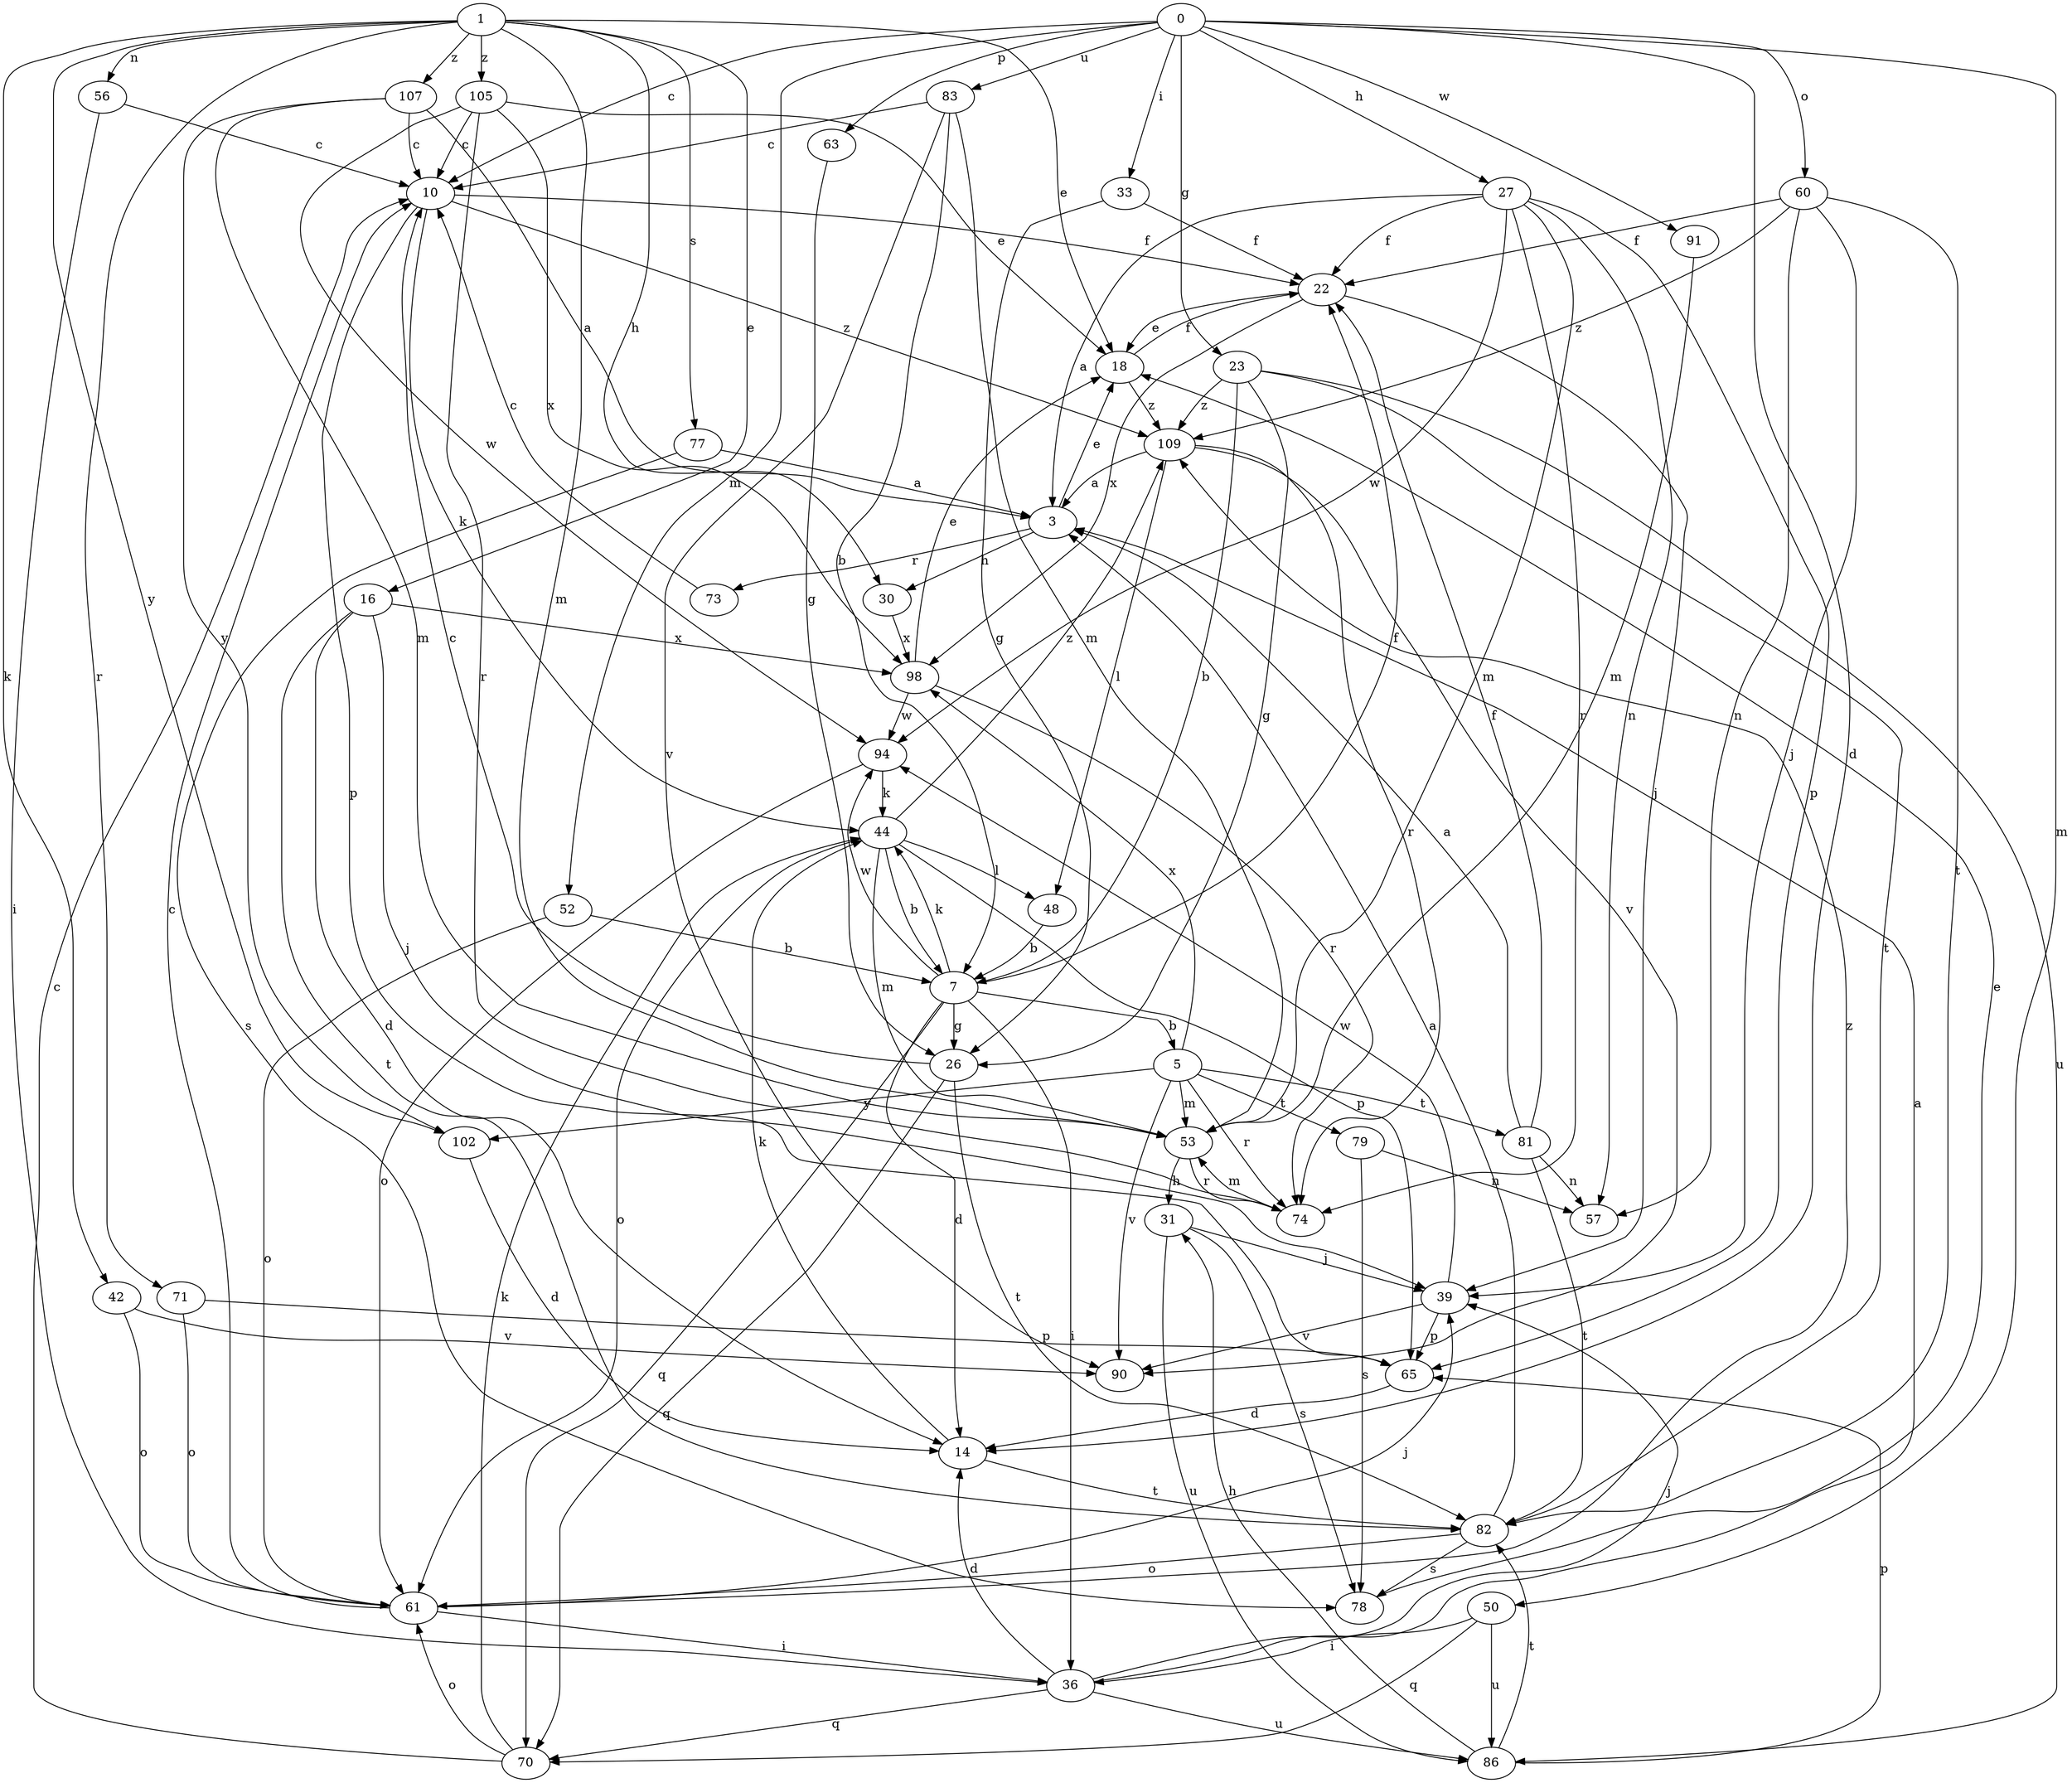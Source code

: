 strict digraph  {
0;
1;
3;
5;
7;
10;
14;
16;
18;
22;
23;
26;
27;
30;
31;
33;
36;
39;
42;
44;
48;
50;
52;
53;
56;
57;
60;
61;
63;
65;
70;
71;
73;
74;
77;
78;
79;
81;
82;
83;
86;
90;
91;
94;
98;
102;
105;
107;
109;
0 -> 10  [label=c];
0 -> 14  [label=d];
0 -> 23  [label=g];
0 -> 27  [label=h];
0 -> 33  [label=i];
0 -> 50  [label=m];
0 -> 52  [label=m];
0 -> 60  [label=o];
0 -> 63  [label=p];
0 -> 83  [label=u];
0 -> 91  [label=w];
1 -> 16  [label=e];
1 -> 18  [label=e];
1 -> 30  [label=h];
1 -> 42  [label=k];
1 -> 53  [label=m];
1 -> 56  [label=n];
1 -> 71  [label=r];
1 -> 77  [label=s];
1 -> 102  [label=y];
1 -> 105  [label=z];
1 -> 107  [label=z];
3 -> 18  [label=e];
3 -> 30  [label=h];
3 -> 73  [label=r];
5 -> 53  [label=m];
5 -> 74  [label=r];
5 -> 79  [label=t];
5 -> 81  [label=t];
5 -> 90  [label=v];
5 -> 98  [label=x];
5 -> 102  [label=y];
7 -> 5  [label=b];
7 -> 14  [label=d];
7 -> 22  [label=f];
7 -> 26  [label=g];
7 -> 36  [label=i];
7 -> 44  [label=k];
7 -> 70  [label=q];
7 -> 94  [label=w];
10 -> 22  [label=f];
10 -> 44  [label=k];
10 -> 65  [label=p];
10 -> 109  [label=z];
14 -> 44  [label=k];
14 -> 82  [label=t];
16 -> 14  [label=d];
16 -> 39  [label=j];
16 -> 82  [label=t];
16 -> 98  [label=x];
18 -> 22  [label=f];
18 -> 109  [label=z];
22 -> 18  [label=e];
22 -> 39  [label=j];
22 -> 98  [label=x];
23 -> 7  [label=b];
23 -> 26  [label=g];
23 -> 82  [label=t];
23 -> 86  [label=u];
23 -> 109  [label=z];
26 -> 10  [label=c];
26 -> 70  [label=q];
26 -> 82  [label=t];
27 -> 3  [label=a];
27 -> 22  [label=f];
27 -> 53  [label=m];
27 -> 57  [label=n];
27 -> 65  [label=p];
27 -> 74  [label=r];
27 -> 94  [label=w];
30 -> 98  [label=x];
31 -> 39  [label=j];
31 -> 78  [label=s];
31 -> 86  [label=u];
33 -> 22  [label=f];
33 -> 26  [label=g];
36 -> 3  [label=a];
36 -> 14  [label=d];
36 -> 39  [label=j];
36 -> 70  [label=q];
36 -> 86  [label=u];
39 -> 65  [label=p];
39 -> 90  [label=v];
39 -> 94  [label=w];
42 -> 61  [label=o];
42 -> 90  [label=v];
44 -> 7  [label=b];
44 -> 48  [label=l];
44 -> 53  [label=m];
44 -> 61  [label=o];
44 -> 65  [label=p];
44 -> 109  [label=z];
48 -> 7  [label=b];
50 -> 36  [label=i];
50 -> 70  [label=q];
50 -> 86  [label=u];
52 -> 7  [label=b];
52 -> 61  [label=o];
53 -> 31  [label=h];
53 -> 74  [label=r];
56 -> 10  [label=c];
56 -> 36  [label=i];
60 -> 22  [label=f];
60 -> 39  [label=j];
60 -> 57  [label=n];
60 -> 82  [label=t];
60 -> 109  [label=z];
61 -> 10  [label=c];
61 -> 36  [label=i];
61 -> 39  [label=j];
61 -> 109  [label=z];
63 -> 26  [label=g];
65 -> 14  [label=d];
70 -> 10  [label=c];
70 -> 44  [label=k];
70 -> 61  [label=o];
71 -> 61  [label=o];
71 -> 65  [label=p];
73 -> 10  [label=c];
74 -> 53  [label=m];
77 -> 3  [label=a];
77 -> 78  [label=s];
78 -> 18  [label=e];
79 -> 57  [label=n];
79 -> 78  [label=s];
81 -> 3  [label=a];
81 -> 22  [label=f];
81 -> 57  [label=n];
81 -> 82  [label=t];
82 -> 3  [label=a];
82 -> 61  [label=o];
82 -> 78  [label=s];
83 -> 7  [label=b];
83 -> 10  [label=c];
83 -> 53  [label=m];
83 -> 90  [label=v];
86 -> 31  [label=h];
86 -> 65  [label=p];
86 -> 82  [label=t];
91 -> 53  [label=m];
94 -> 44  [label=k];
94 -> 61  [label=o];
98 -> 18  [label=e];
98 -> 74  [label=r];
98 -> 94  [label=w];
102 -> 14  [label=d];
105 -> 10  [label=c];
105 -> 18  [label=e];
105 -> 74  [label=r];
105 -> 94  [label=w];
105 -> 98  [label=x];
107 -> 3  [label=a];
107 -> 10  [label=c];
107 -> 53  [label=m];
107 -> 102  [label=y];
109 -> 3  [label=a];
109 -> 48  [label=l];
109 -> 74  [label=r];
109 -> 90  [label=v];
}
